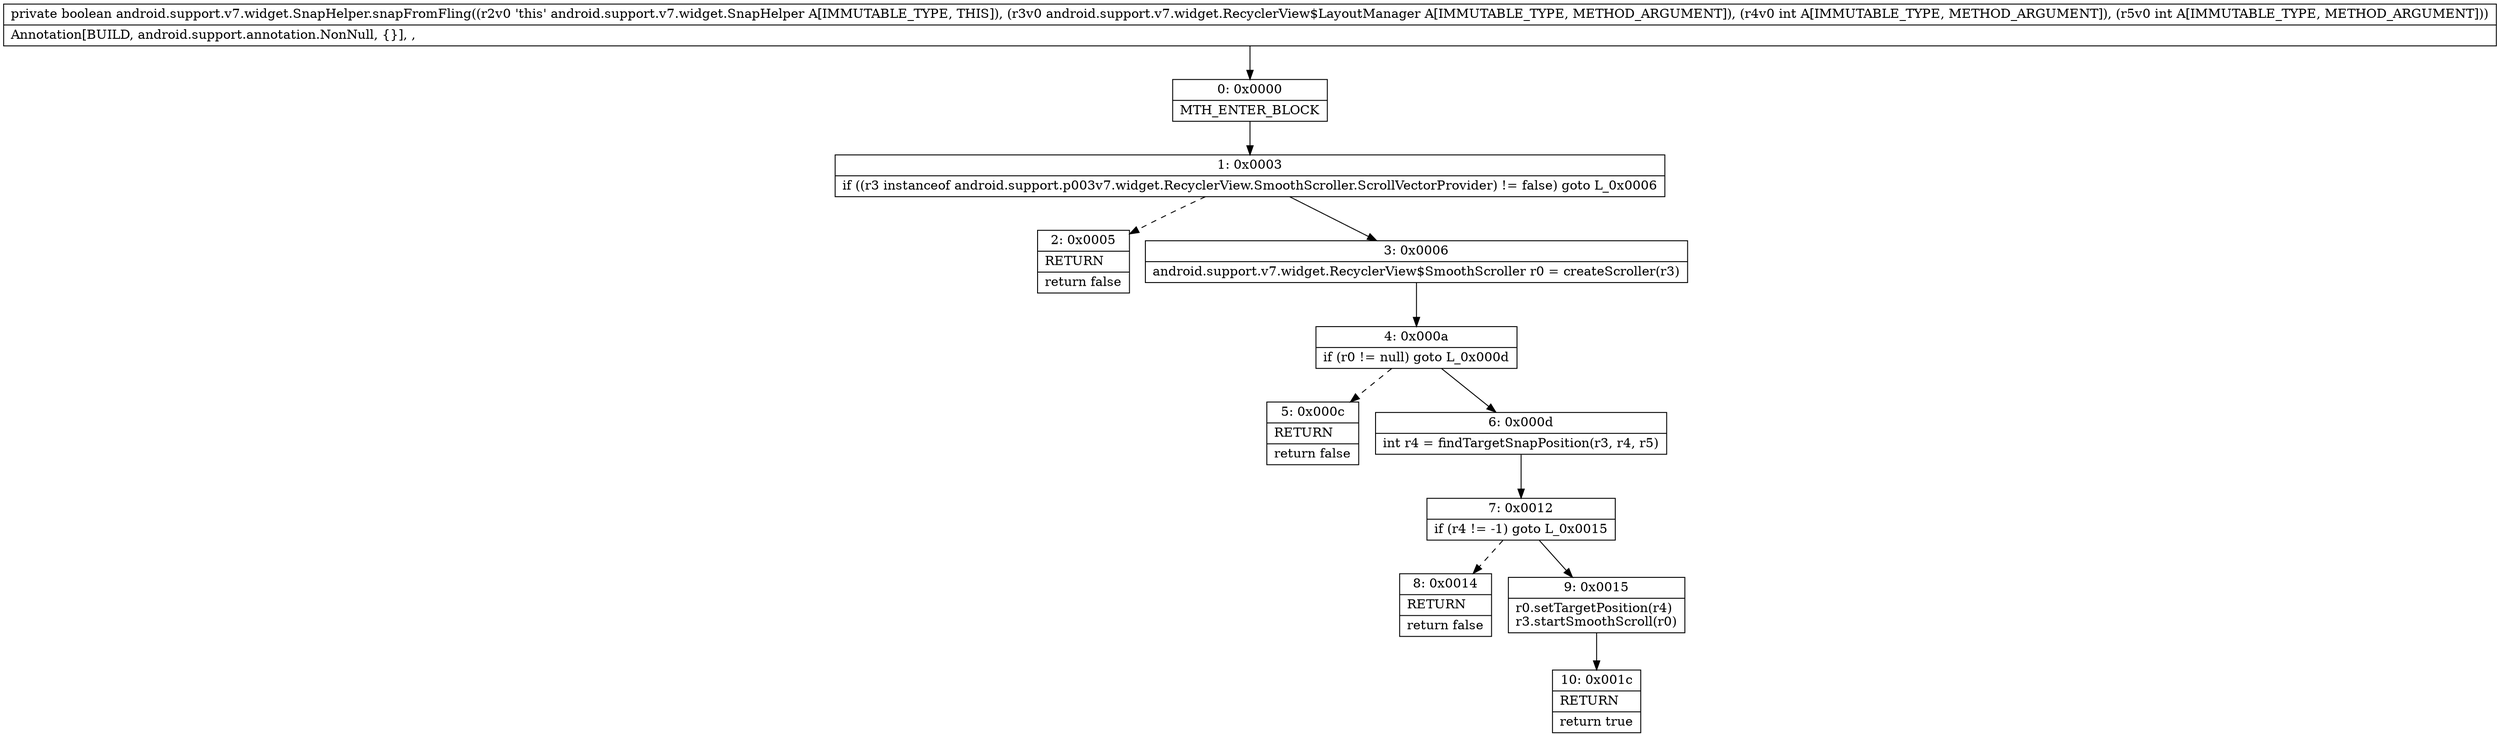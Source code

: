 digraph "CFG forandroid.support.v7.widget.SnapHelper.snapFromFling(Landroid\/support\/v7\/widget\/RecyclerView$LayoutManager;II)Z" {
Node_0 [shape=record,label="{0\:\ 0x0000|MTH_ENTER_BLOCK\l}"];
Node_1 [shape=record,label="{1\:\ 0x0003|if ((r3 instanceof android.support.p003v7.widget.RecyclerView.SmoothScroller.ScrollVectorProvider) != false) goto L_0x0006\l}"];
Node_2 [shape=record,label="{2\:\ 0x0005|RETURN\l|return false\l}"];
Node_3 [shape=record,label="{3\:\ 0x0006|android.support.v7.widget.RecyclerView$SmoothScroller r0 = createScroller(r3)\l}"];
Node_4 [shape=record,label="{4\:\ 0x000a|if (r0 != null) goto L_0x000d\l}"];
Node_5 [shape=record,label="{5\:\ 0x000c|RETURN\l|return false\l}"];
Node_6 [shape=record,label="{6\:\ 0x000d|int r4 = findTargetSnapPosition(r3, r4, r5)\l}"];
Node_7 [shape=record,label="{7\:\ 0x0012|if (r4 != \-1) goto L_0x0015\l}"];
Node_8 [shape=record,label="{8\:\ 0x0014|RETURN\l|return false\l}"];
Node_9 [shape=record,label="{9\:\ 0x0015|r0.setTargetPosition(r4)\lr3.startSmoothScroll(r0)\l}"];
Node_10 [shape=record,label="{10\:\ 0x001c|RETURN\l|return true\l}"];
MethodNode[shape=record,label="{private boolean android.support.v7.widget.SnapHelper.snapFromFling((r2v0 'this' android.support.v7.widget.SnapHelper A[IMMUTABLE_TYPE, THIS]), (r3v0 android.support.v7.widget.RecyclerView$LayoutManager A[IMMUTABLE_TYPE, METHOD_ARGUMENT]), (r4v0 int A[IMMUTABLE_TYPE, METHOD_ARGUMENT]), (r5v0 int A[IMMUTABLE_TYPE, METHOD_ARGUMENT]))  | Annotation[BUILD, android.support.annotation.NonNull, \{\}], , \l}"];
MethodNode -> Node_0;
Node_0 -> Node_1;
Node_1 -> Node_2[style=dashed];
Node_1 -> Node_3;
Node_3 -> Node_4;
Node_4 -> Node_5[style=dashed];
Node_4 -> Node_6;
Node_6 -> Node_7;
Node_7 -> Node_8[style=dashed];
Node_7 -> Node_9;
Node_9 -> Node_10;
}

